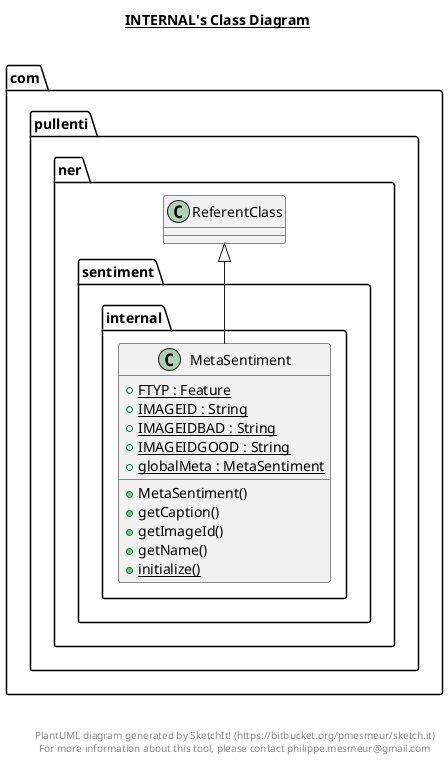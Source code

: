 @startuml

title __INTERNAL's Class Diagram__\n

  namespace com.pullenti.ner {
    namespace sentiment {
      namespace internal {
        class com.pullenti.ner.sentiment.internal.MetaSentiment {
            {static} + FTYP : Feature
            {static} + IMAGEID : String
            {static} + IMAGEIDBAD : String
            {static} + IMAGEIDGOOD : String
            {static} + globalMeta : MetaSentiment
            + MetaSentiment()
            + getCaption()
            + getImageId()
            + getName()
            {static} + initialize()
        }
      }
    }
  }
  

  com.pullenti.ner.sentiment.internal.MetaSentiment -up-|> com.pullenti.ner.ReferentClass


right footer


PlantUML diagram generated by SketchIt! (https://bitbucket.org/pmesmeur/sketch.it)
For more information about this tool, please contact philippe.mesmeur@gmail.com
endfooter

@enduml
